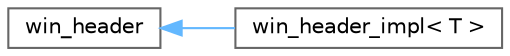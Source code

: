 digraph "Graphical Class Hierarchy"
{
 // LATEX_PDF_SIZE
  bgcolor="transparent";
  edge [fontname=Helvetica,fontsize=10,labelfontname=Helvetica,labelfontsize=10];
  node [fontname=Helvetica,fontsize=10,shape=box,height=0.2,width=0.4];
  rankdir="LR";
  Node0 [id="Node000000",label="win_header",height=0.2,width=0.4,color="grey40", fillcolor="white", style="filled",URL="$class_c_o_f_f_i_1_1win__header.html",tooltip="Interface class for accessing the Windows NT file header, for both the PE32 and PE32+ formats."];
  Node0 -> Node1 [id="edge27_Node000000_Node000001",dir="back",color="steelblue1",style="solid",tooltip=" "];
  Node1 [id="Node000001",label="win_header_impl\< T \>",height=0.2,width=0.4,color="grey40", fillcolor="white", style="filled",URL="$class_c_o_f_f_i_1_1win__header__impl.html",tooltip="Template class for accessing a Windows NT file header, depends on the format (PE32 or PE32+)."];
}
